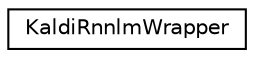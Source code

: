 digraph "Graphical Class Hierarchy"
{
  edge [fontname="Helvetica",fontsize="10",labelfontname="Helvetica",labelfontsize="10"];
  node [fontname="Helvetica",fontsize="10",shape=record];
  rankdir="LR";
  Node0 [label="KaldiRnnlmWrapper",height=0.2,width=0.4,color="black", fillcolor="white", style="filled",URL="$classkaldi_1_1KaldiRnnlmWrapper.html"];
}

